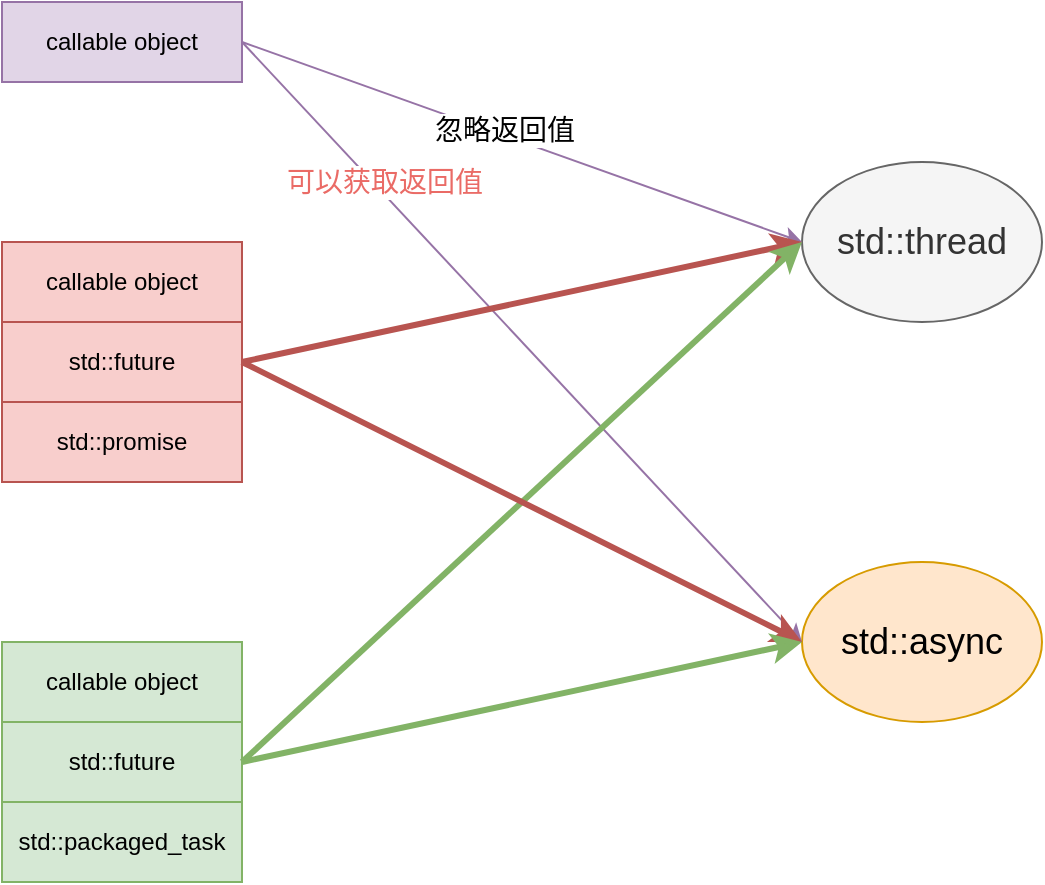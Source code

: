 <mxfile version="17.4.3" type="github">
  <diagram id="i-vSO50dyJmWn1IJDk2s" name="Page-1">
    <mxGraphModel dx="1422" dy="754" grid="1" gridSize="10" guides="1" tooltips="1" connect="1" arrows="1" fold="1" page="1" pageScale="1" pageWidth="827" pageHeight="1169" math="0" shadow="0">
      <root>
        <mxCell id="0" />
        <mxCell id="1" parent="0" />
        <mxCell id="j7XPHoPXmyksL3W44s_0-1" value="std::future" style="rounded=0;whiteSpace=wrap;html=1;fillColor=#f8cecc;strokeColor=#b85450;" vertex="1" parent="1">
          <mxGeometry x="80" y="240" width="120" height="40" as="geometry" />
        </mxCell>
        <mxCell id="j7XPHoPXmyksL3W44s_0-2" value="std::promise" style="rounded=0;whiteSpace=wrap;html=1;fillColor=#f8cecc;strokeColor=#b85450;" vertex="1" parent="1">
          <mxGeometry x="80" y="280" width="120" height="40" as="geometry" />
        </mxCell>
        <mxCell id="j7XPHoPXmyksL3W44s_0-3" value="std::future" style="rounded=0;whiteSpace=wrap;html=1;fillColor=#d5e8d4;strokeColor=#82b366;" vertex="1" parent="1">
          <mxGeometry x="80" y="440" width="120" height="40" as="geometry" />
        </mxCell>
        <mxCell id="j7XPHoPXmyksL3W44s_0-4" value="std::packaged_task" style="rounded=0;whiteSpace=wrap;html=1;fillColor=#d5e8d4;strokeColor=#82b366;" vertex="1" parent="1">
          <mxGeometry x="80" y="480" width="120" height="40" as="geometry" />
        </mxCell>
        <mxCell id="j7XPHoPXmyksL3W44s_0-5" value="callable object" style="rounded=0;whiteSpace=wrap;html=1;fillColor=#e1d5e7;strokeColor=#9673a6;" vertex="1" parent="1">
          <mxGeometry x="80" y="80" width="120" height="40" as="geometry" />
        </mxCell>
        <mxCell id="j7XPHoPXmyksL3W44s_0-6" value="callable object" style="rounded=0;whiteSpace=wrap;html=1;fillColor=#f8cecc;strokeColor=#b85450;" vertex="1" parent="1">
          <mxGeometry x="80" y="200" width="120" height="40" as="geometry" />
        </mxCell>
        <mxCell id="j7XPHoPXmyksL3W44s_0-7" value="callable object" style="rounded=0;whiteSpace=wrap;html=1;fillColor=#d5e8d4;strokeColor=#82b366;" vertex="1" parent="1">
          <mxGeometry x="80" y="400" width="120" height="40" as="geometry" />
        </mxCell>
        <mxCell id="j7XPHoPXmyksL3W44s_0-8" value="&lt;font style=&quot;font-size: 18px&quot;&gt;std::thread&lt;/font&gt;" style="ellipse;whiteSpace=wrap;html=1;fillColor=#f5f5f5;strokeColor=#666666;fontColor=#333333;" vertex="1" parent="1">
          <mxGeometry x="480" y="160" width="120" height="80" as="geometry" />
        </mxCell>
        <mxCell id="j7XPHoPXmyksL3W44s_0-9" value="&lt;font style=&quot;font-size: 18px&quot;&gt;std::async&lt;/font&gt;" style="ellipse;whiteSpace=wrap;html=1;fillColor=#ffe6cc;strokeColor=#d79b00;" vertex="1" parent="1">
          <mxGeometry x="480" y="360" width="120" height="80" as="geometry" />
        </mxCell>
        <mxCell id="j7XPHoPXmyksL3W44s_0-10" value="" style="endArrow=classic;html=1;rounded=0;exitX=1;exitY=0.5;exitDx=0;exitDy=0;entryX=0;entryY=0.5;entryDx=0;entryDy=0;fillColor=#e1d5e7;strokeColor=#9673a6;" edge="1" parent="1" source="j7XPHoPXmyksL3W44s_0-5" target="j7XPHoPXmyksL3W44s_0-8">
          <mxGeometry width="50" height="50" relative="1" as="geometry">
            <mxPoint x="300" y="140" as="sourcePoint" />
            <mxPoint x="350" y="90" as="targetPoint" />
          </mxGeometry>
        </mxCell>
        <mxCell id="j7XPHoPXmyksL3W44s_0-17" value="&lt;font style=&quot;font-size: 14px&quot;&gt;忽略返回值&lt;/font&gt;" style="edgeLabel;html=1;align=center;verticalAlign=middle;resizable=0;points=[];" vertex="1" connectable="0" parent="j7XPHoPXmyksL3W44s_0-10">
          <mxGeometry x="-0.147" y="-1" relative="1" as="geometry">
            <mxPoint x="11" as="offset" />
          </mxGeometry>
        </mxCell>
        <mxCell id="j7XPHoPXmyksL3W44s_0-11" value="" style="endArrow=classic;html=1;rounded=0;exitX=1;exitY=0.5;exitDx=0;exitDy=0;entryX=0;entryY=0.5;entryDx=0;entryDy=0;fillColor=#e1d5e7;strokeColor=#9673a6;" edge="1" parent="1" source="j7XPHoPXmyksL3W44s_0-5" target="j7XPHoPXmyksL3W44s_0-9">
          <mxGeometry width="50" height="50" relative="1" as="geometry">
            <mxPoint x="270" y="340" as="sourcePoint" />
            <mxPoint x="320" y="290" as="targetPoint" />
          </mxGeometry>
        </mxCell>
        <mxCell id="j7XPHoPXmyksL3W44s_0-18" value="&lt;font color=&quot;#ea6b66&quot; style=&quot;font-size: 14px&quot;&gt;可以获取返回值&lt;/font&gt;" style="edgeLabel;html=1;align=center;verticalAlign=middle;resizable=0;points=[];" vertex="1" connectable="0" parent="j7XPHoPXmyksL3W44s_0-11">
          <mxGeometry x="-0.404" y="1" relative="1" as="geometry">
            <mxPoint x="-14" y="-19" as="offset" />
          </mxGeometry>
        </mxCell>
        <mxCell id="j7XPHoPXmyksL3W44s_0-13" value="" style="endArrow=classic;html=1;rounded=0;exitX=1;exitY=0.5;exitDx=0;exitDy=0;entryX=0;entryY=0.5;entryDx=0;entryDy=0;fillColor=#f8cecc;strokeColor=#b85450;strokeWidth=3;" edge="1" parent="1" source="j7XPHoPXmyksL3W44s_0-1" target="j7XPHoPXmyksL3W44s_0-8">
          <mxGeometry width="50" height="50" relative="1" as="geometry">
            <mxPoint x="340" y="330" as="sourcePoint" />
            <mxPoint x="390" y="280" as="targetPoint" />
          </mxGeometry>
        </mxCell>
        <mxCell id="j7XPHoPXmyksL3W44s_0-14" value="" style="endArrow=classic;html=1;rounded=0;exitX=1;exitY=0.5;exitDx=0;exitDy=0;entryX=0;entryY=0.5;entryDx=0;entryDy=0;fillColor=#d5e8d4;strokeColor=#82b366;strokeWidth=3;" edge="1" parent="1" source="j7XPHoPXmyksL3W44s_0-3" target="j7XPHoPXmyksL3W44s_0-8">
          <mxGeometry width="50" height="50" relative="1" as="geometry">
            <mxPoint x="210" y="270" as="sourcePoint" />
            <mxPoint x="490" y="210" as="targetPoint" />
          </mxGeometry>
        </mxCell>
        <mxCell id="j7XPHoPXmyksL3W44s_0-15" value="" style="endArrow=classic;html=1;rounded=0;exitX=1;exitY=0.5;exitDx=0;exitDy=0;fillColor=#f8cecc;strokeColor=#b85450;strokeWidth=3;" edge="1" parent="1" source="j7XPHoPXmyksL3W44s_0-1">
          <mxGeometry width="50" height="50" relative="1" as="geometry">
            <mxPoint x="230" y="360" as="sourcePoint" />
            <mxPoint x="480" y="400" as="targetPoint" />
          </mxGeometry>
        </mxCell>
        <mxCell id="j7XPHoPXmyksL3W44s_0-16" value="" style="endArrow=classic;html=1;rounded=0;exitX=1;exitY=0.5;exitDx=0;exitDy=0;fillColor=#d5e8d4;strokeColor=#82b366;strokeWidth=3;" edge="1" parent="1" source="j7XPHoPXmyksL3W44s_0-3">
          <mxGeometry width="50" height="50" relative="1" as="geometry">
            <mxPoint x="310" y="480" as="sourcePoint" />
            <mxPoint x="480" y="400" as="targetPoint" />
          </mxGeometry>
        </mxCell>
      </root>
    </mxGraphModel>
  </diagram>
</mxfile>
